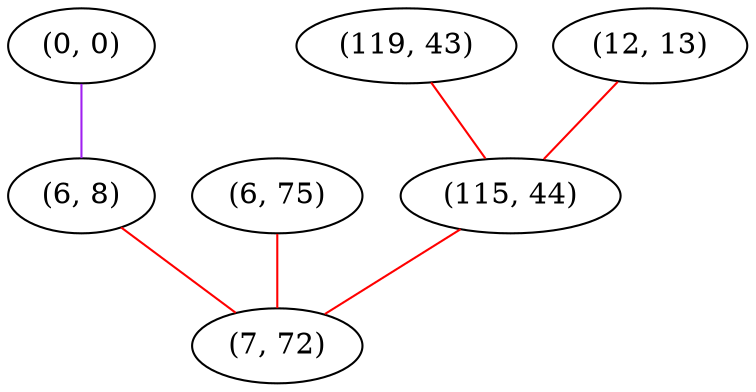 graph "" {
"(0, 0)";
"(6, 8)";
"(6, 75)";
"(119, 43)";
"(12, 13)";
"(115, 44)";
"(7, 72)";
"(0, 0)" -- "(6, 8)"  [color=purple, key=0, weight=4];
"(6, 8)" -- "(7, 72)"  [color=red, key=0, weight=1];
"(6, 75)" -- "(7, 72)"  [color=red, key=0, weight=1];
"(119, 43)" -- "(115, 44)"  [color=red, key=0, weight=1];
"(12, 13)" -- "(115, 44)"  [color=red, key=0, weight=1];
"(115, 44)" -- "(7, 72)"  [color=red, key=0, weight=1];
}
